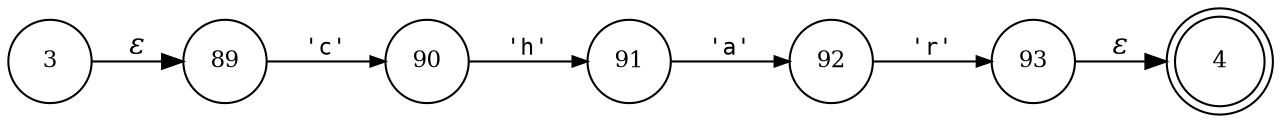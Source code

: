digraph ATN {
rankdir=LR;
s4[fontsize=11, label="4", shape=doublecircle, fixedsize=true, width=.6];
s3[fontsize=11,label="3", shape=circle, fixedsize=true, width=.55, peripheries=1];
s89[fontsize=11,label="89", shape=circle, fixedsize=true, width=.55, peripheries=1];
s90[fontsize=11,label="90", shape=circle, fixedsize=true, width=.55, peripheries=1];
s91[fontsize=11,label="91", shape=circle, fixedsize=true, width=.55, peripheries=1];
s92[fontsize=11,label="92", shape=circle, fixedsize=true, width=.55, peripheries=1];
s93[fontsize=11,label="93", shape=circle, fixedsize=true, width=.55, peripheries=1];
s3 -> s89 [fontname="Times-Italic", label="&epsilon;"];
s89 -> s90 [fontsize=11, fontname="Courier", arrowsize=.7, label = "'c'", arrowhead = normal];
s90 -> s91 [fontsize=11, fontname="Courier", arrowsize=.7, label = "'h'", arrowhead = normal];
s91 -> s92 [fontsize=11, fontname="Courier", arrowsize=.7, label = "'a'", arrowhead = normal];
s92 -> s93 [fontsize=11, fontname="Courier", arrowsize=.7, label = "'r'", arrowhead = normal];
s93 -> s4 [fontname="Times-Italic", label="&epsilon;"];
}